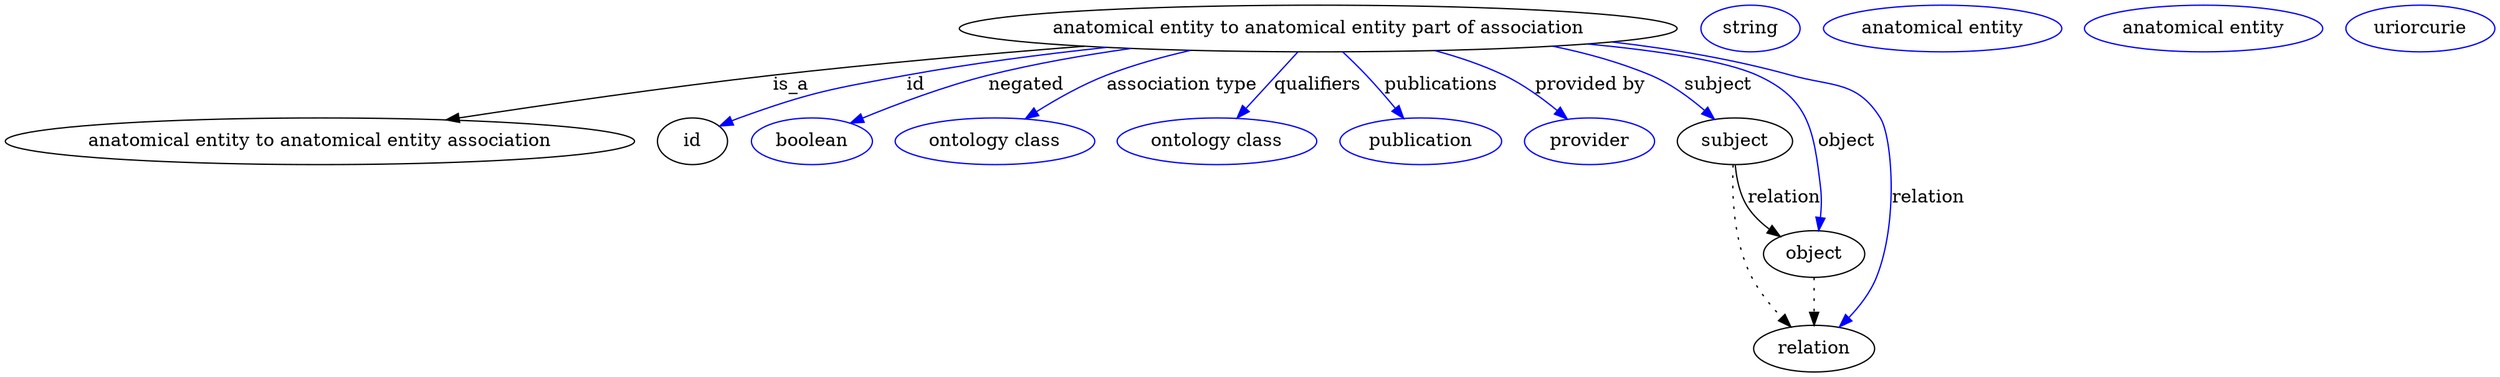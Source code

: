 digraph {
	graph [bb="0,0,1551,283"];
	node [label="\N"];
	"anatomical entity to anatomical entity part of association"	[height=0.5,
		label="anatomical entity to anatomical entity part of association",
		pos="825.53,265",
		width=5.9036];
	"anatomical entity to anatomical entity association"	[height=0.5,
		pos="186.53,178",
		width=5.1815];
	"anatomical entity to anatomical entity part of association" -> "anatomical entity to anatomical entity association"	[label=is_a,
		lp="498.53,221.5",
		pos="e,269.37,194.17 685.52,251.45 624.6,245.48 552.43,237.74 487.53,229 417.56,219.57 338.85,206.41 279.48,195.95"];
	id	[height=0.5,
		pos="418.53,178",
		width=0.75];
	"anatomical entity to anatomical entity part of association" -> id	[color=blue,
		label=id,
		lp="569.03,221.5",
		pos="e,439.61,189.64 690.17,251.07 618.46,241.3 529.87,224.48 454.53,196 452.69,195.3 450.81,194.55 448.93,193.76",
		style=solid];
	negated	[color=blue,
		height=0.5,
		label=boolean,
		pos="501.53,178",
		width=1.0652];
	"anatomical entity to anatomical entity part of association" -> negated	[color=blue,
		label=negated,
		lp="646.03,221.5",
		pos="e,527.35,191.39 717.13,249.48 686.86,244.26 654.16,237.49 624.53,229 594.02,220.25 560.74,206.44 536.5,195.55",
		style=solid];
	"association type"	[color=blue,
		height=0.5,
		label="ontology class",
		pos="619.53,178",
		width=1.7151];
	"anatomical entity to anatomical entity part of association" -> "association type"	[color=blue,
		label="association type",
		lp="741.53,221.5",
		pos="e,640.72,195.09 752.11,248.02 733.89,242.95 714.69,236.63 697.53,229 680.62,221.48 663.14,210.61 649.03,200.93",
		style=solid];
	qualifiers	[color=blue,
		height=0.5,
		label="ontology class",
		pos="760.53,178",
		width=1.7151];
	"anatomical entity to anatomical entity part of association" -> qualifiers	[color=blue,
		label=qualifiers,
		lp="823.03,221.5",
		pos="e,773.45,195.89 812.38,246.8 802.98,234.51 790.18,217.77 779.66,204.01",
		style=solid];
	publications	[color=blue,
		height=0.5,
		label=publication,
		pos="890.53,178",
		width=1.3902];
	"anatomical entity to anatomical entity part of association" -> publications	[color=blue,
		label=publications,
		lp="897.03,221.5",
		pos="e,877.9,195.69 838.74,246.93 843.14,241.23 848.05,234.85 852.53,229 858.83,220.78 865.69,211.77 871.82,203.7",
		style=solid];
	"provided by"	[color=blue,
		height=0.5,
		label=provider,
		pos="998.53,178",
		width=1.1193];
	"anatomical entity to anatomical entity part of association" -> "provided by"	[color=blue,
		label="provided by",
		lp="990.53,221.5",
		pos="e,982.03,194.57 889.04,247.76 904.37,242.73 920.39,236.49 934.53,229 948.67,221.51 962.85,210.84 974.25,201.28",
		style=solid];
	subject	[height=0.5,
		pos="1092.5,178",
		width=0.99297];
	"anatomical entity to anatomical entity part of association" -> subject	[color=blue,
		label=subject,
		lp="1073,221.5",
		pos="e,1077.1,194.37 956.76,250.78 980.91,245.71 1005.5,238.69 1027.5,229 1042.9,222.26 1057.9,211.13 1069.6,201.09",
		style=solid];
	object	[height=0.5,
		pos="1149.5,91",
		width=0.9027];
	"anatomical entity to anatomical entity part of association" -> object	[color=blue,
		label=object,
		lp="1166.5,178",
		pos="e,1151,109.18 973.25,252.03 1023.9,246.41 1073.6,238.77 1096.5,229 1118.1,219.82 1125,215.76 1137.5,196 1150.7,175.15 1147.6,166.51 \
1150.5,142 1151.4,134.7 1151.6,126.76 1151.4,119.4",
		style=solid];
	relation	[height=0.5,
		pos="1149.5,18",
		width=1.0471];
	"anatomical entity to anatomical entity part of association" -> relation	[color=blue,
		label=relation,
		lp="1228.5,134.5",
		pos="e,1165.6,34.37 971.6,251.91 1032.6,245.83 1095.8,237.87 1124.5,229 1154.7,219.67 1170.7,222.76 1187.5,196 1216.6,149.71 1208,124.83 \
1190.5,73 1186.7,61.726 1179.5,50.937 1172.2,42.008",
		style=solid];
	association_id	[color=blue,
		height=0.5,
		label=string,
		pos="1086.5,265",
		width=0.84854];
	subject -> object	[label=relation,
		lp="1129.5,134.5",
		pos="e,1129.5,105.46 1095.6,159.76 1097.9,149.6 1102,136.87 1108.5,127 1112.1,121.58 1116.8,116.52 1121.7,112.03"];
	subject -> relation	[pos="e,1134.5,34.772 1092.4,159.63 1092.8,138.3 1095.6,101.46 1108.5,73 1113.4,62.163 1120.9,51.467 1128,42.489",
		style=dotted];
	"anatomical entity to anatomical entity part of association_subject"	[color=blue,
		height=0.5,
		label="anatomical entity",
		pos="1207.5,265",
		width=2.004];
	object -> relation	[pos="e,1149.5,36.029 1149.5,72.813 1149.5,64.789 1149.5,55.047 1149.5,46.069",
		style=dotted];
	"anatomical entity to anatomical entity part of association_object"	[color=blue,
		height=0.5,
		label="anatomical entity",
		pos="1369.5,265",
		width=2.004];
	"anatomical entity to anatomical entity part of association_relation"	[color=blue,
		height=0.5,
		label=uriorcurie,
		pos="1505.5,265",
		width=1.2638];
}
